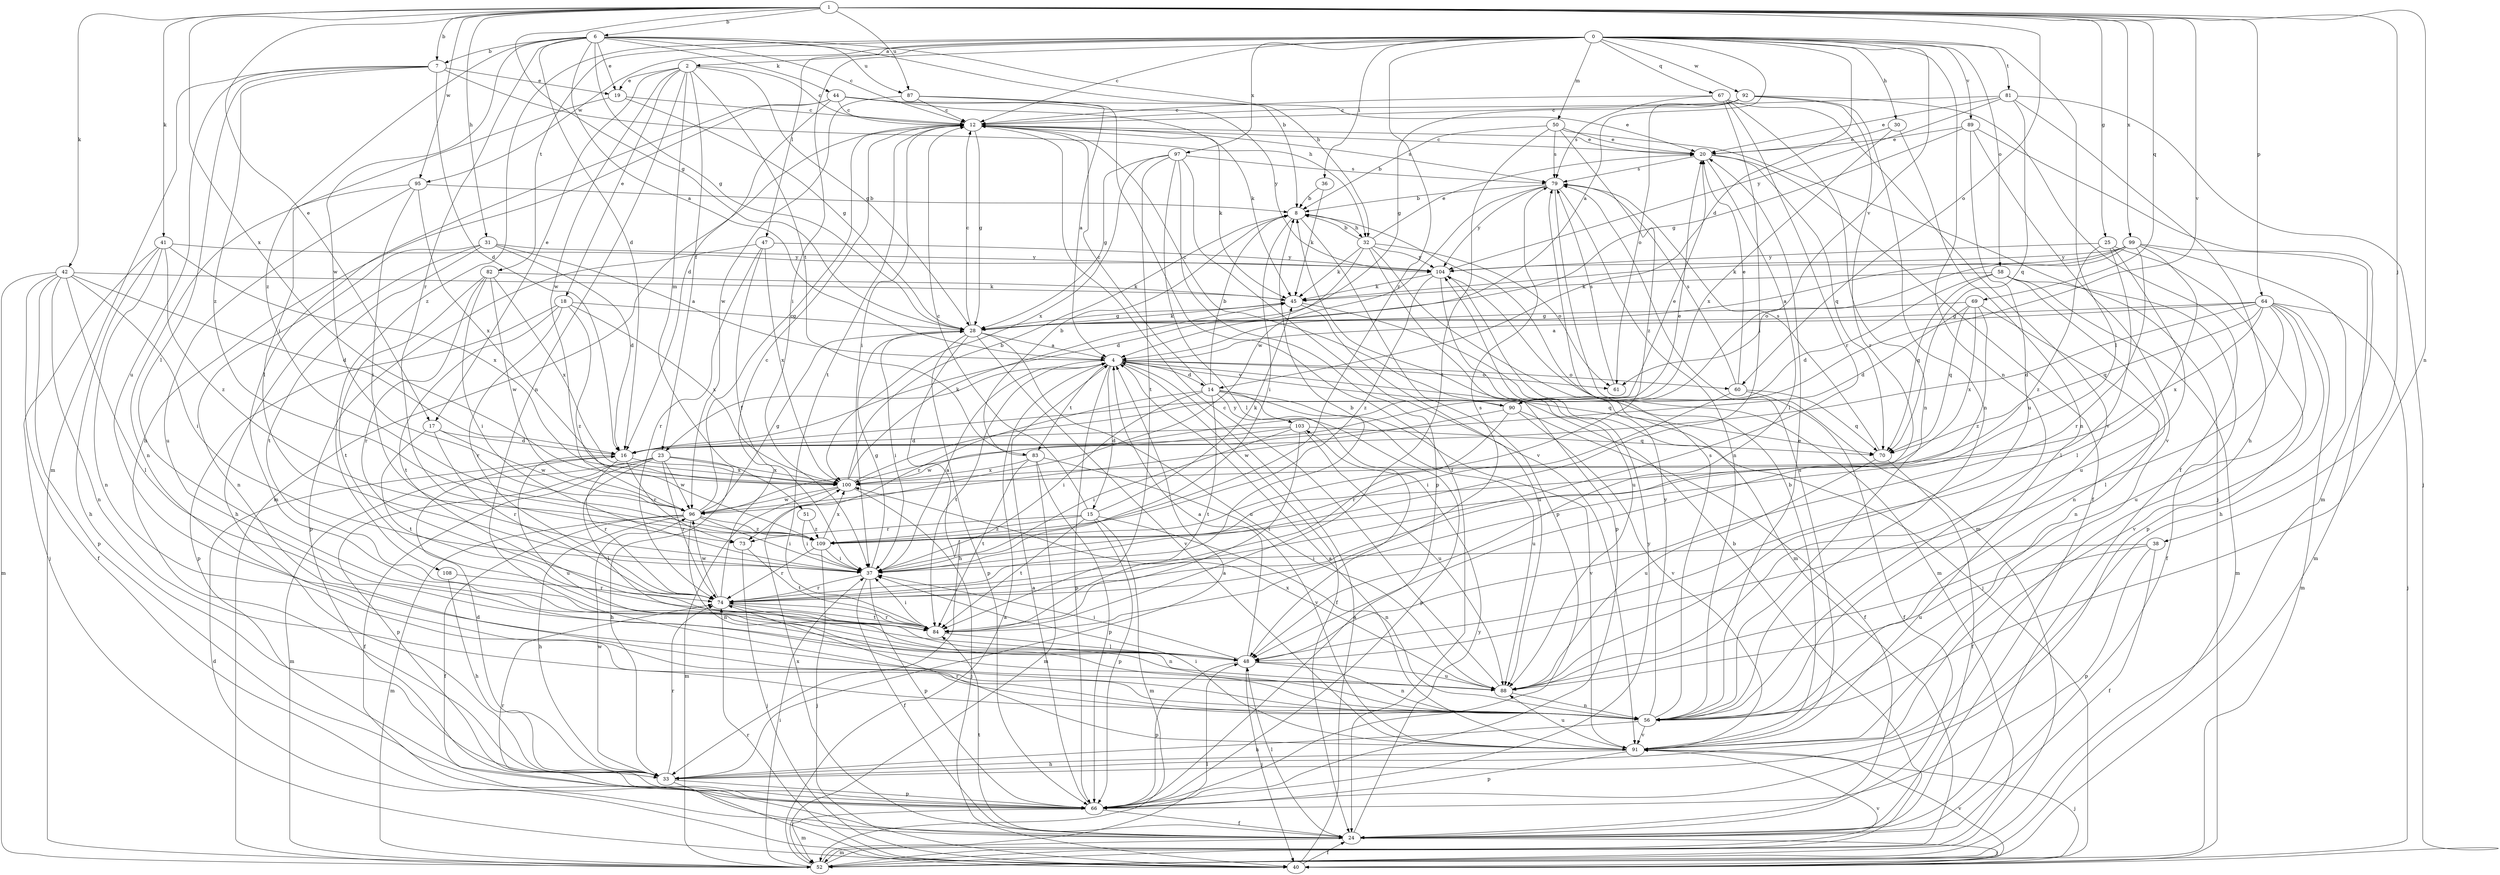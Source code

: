 strict digraph  {
0;
1;
2;
4;
6;
7;
8;
12;
14;
15;
16;
17;
18;
19;
20;
23;
24;
25;
28;
30;
31;
32;
33;
36;
37;
38;
40;
41;
42;
44;
45;
47;
48;
50;
51;
52;
56;
58;
60;
61;
64;
66;
67;
69;
70;
73;
74;
79;
81;
82;
83;
84;
87;
88;
89;
90;
91;
92;
95;
96;
97;
99;
100;
103;
104;
108;
109;
0 -> 2  [label=a];
0 -> 4  [label=a];
0 -> 12  [label=c];
0 -> 14  [label=d];
0 -> 30  [label=h];
0 -> 36  [label=i];
0 -> 37  [label=i];
0 -> 47  [label=l];
0 -> 48  [label=l];
0 -> 50  [label=m];
0 -> 56  [label=n];
0 -> 58  [label=o];
0 -> 67  [label=q];
0 -> 81  [label=t];
0 -> 82  [label=t];
0 -> 89  [label=v];
0 -> 90  [label=v];
0 -> 92  [label=w];
0 -> 95  [label=w];
0 -> 97  [label=x];
0 -> 108  [label=z];
0 -> 109  [label=z];
1 -> 6  [label=b];
1 -> 7  [label=b];
1 -> 17  [label=e];
1 -> 25  [label=g];
1 -> 28  [label=g];
1 -> 31  [label=h];
1 -> 38  [label=j];
1 -> 41  [label=k];
1 -> 42  [label=k];
1 -> 56  [label=n];
1 -> 60  [label=o];
1 -> 64  [label=p];
1 -> 69  [label=q];
1 -> 87  [label=u];
1 -> 90  [label=v];
1 -> 95  [label=w];
1 -> 99  [label=x];
1 -> 100  [label=x];
2 -> 12  [label=c];
2 -> 17  [label=e];
2 -> 18  [label=e];
2 -> 19  [label=e];
2 -> 23  [label=f];
2 -> 28  [label=g];
2 -> 51  [label=m];
2 -> 56  [label=n];
2 -> 83  [label=t];
2 -> 96  [label=w];
4 -> 14  [label=d];
4 -> 15  [label=d];
4 -> 23  [label=f];
4 -> 24  [label=f];
4 -> 60  [label=o];
4 -> 61  [label=o];
4 -> 66  [label=p];
4 -> 70  [label=q];
4 -> 83  [label=t];
4 -> 84  [label=t];
4 -> 90  [label=v];
6 -> 4  [label=a];
6 -> 7  [label=b];
6 -> 8  [label=b];
6 -> 12  [label=c];
6 -> 16  [label=d];
6 -> 19  [label=e];
6 -> 28  [label=g];
6 -> 32  [label=h];
6 -> 44  [label=k];
6 -> 73  [label=r];
6 -> 87  [label=u];
6 -> 96  [label=w];
6 -> 109  [label=z];
7 -> 16  [label=d];
7 -> 19  [label=e];
7 -> 32  [label=h];
7 -> 48  [label=l];
7 -> 52  [label=m];
7 -> 88  [label=u];
7 -> 109  [label=z];
8 -> 32  [label=h];
8 -> 37  [label=i];
8 -> 66  [label=p];
12 -> 20  [label=e];
12 -> 28  [label=g];
12 -> 37  [label=i];
12 -> 45  [label=k];
12 -> 52  [label=m];
12 -> 79  [label=s];
12 -> 84  [label=t];
14 -> 8  [label=b];
14 -> 12  [label=c];
14 -> 37  [label=i];
14 -> 66  [label=p];
14 -> 73  [label=r];
14 -> 84  [label=t];
14 -> 88  [label=u];
14 -> 91  [label=v];
14 -> 103  [label=y];
15 -> 12  [label=c];
15 -> 45  [label=k];
15 -> 52  [label=m];
15 -> 56  [label=n];
15 -> 66  [label=p];
15 -> 73  [label=r];
15 -> 84  [label=t];
15 -> 109  [label=z];
16 -> 20  [label=e];
16 -> 73  [label=r];
16 -> 74  [label=r];
16 -> 88  [label=u];
16 -> 100  [label=x];
17 -> 16  [label=d];
17 -> 74  [label=r];
17 -> 84  [label=t];
17 -> 96  [label=w];
18 -> 28  [label=g];
18 -> 66  [label=p];
18 -> 74  [label=r];
18 -> 84  [label=t];
18 -> 100  [label=x];
18 -> 109  [label=z];
19 -> 12  [label=c];
19 -> 28  [label=g];
19 -> 37  [label=i];
20 -> 12  [label=c];
20 -> 24  [label=f];
20 -> 48  [label=l];
20 -> 70  [label=q];
20 -> 79  [label=s];
23 -> 24  [label=f];
23 -> 33  [label=h];
23 -> 48  [label=l];
23 -> 52  [label=m];
23 -> 66  [label=p];
23 -> 74  [label=r];
23 -> 96  [label=w];
23 -> 100  [label=x];
24 -> 40  [label=j];
24 -> 48  [label=l];
24 -> 52  [label=m];
24 -> 84  [label=t];
24 -> 100  [label=x];
24 -> 103  [label=y];
25 -> 48  [label=l];
25 -> 66  [label=p];
25 -> 88  [label=u];
25 -> 104  [label=y];
25 -> 109  [label=z];
28 -> 4  [label=a];
28 -> 12  [label=c];
28 -> 33  [label=h];
28 -> 37  [label=i];
28 -> 45  [label=k];
28 -> 66  [label=p];
28 -> 88  [label=u];
28 -> 91  [label=v];
30 -> 20  [label=e];
30 -> 56  [label=n];
30 -> 100  [label=x];
31 -> 4  [label=a];
31 -> 16  [label=d];
31 -> 33  [label=h];
31 -> 56  [label=n];
31 -> 84  [label=t];
31 -> 104  [label=y];
32 -> 8  [label=b];
32 -> 16  [label=d];
32 -> 20  [label=e];
32 -> 45  [label=k];
32 -> 52  [label=m];
32 -> 61  [label=o];
32 -> 66  [label=p];
32 -> 104  [label=y];
33 -> 4  [label=a];
33 -> 16  [label=d];
33 -> 40  [label=j];
33 -> 66  [label=p];
33 -> 74  [label=r];
33 -> 96  [label=w];
36 -> 8  [label=b];
36 -> 45  [label=k];
37 -> 4  [label=a];
37 -> 24  [label=f];
37 -> 28  [label=g];
37 -> 66  [label=p];
37 -> 74  [label=r];
38 -> 24  [label=f];
38 -> 37  [label=i];
38 -> 66  [label=p];
38 -> 88  [label=u];
40 -> 4  [label=a];
40 -> 16  [label=d];
40 -> 24  [label=f];
40 -> 74  [label=r];
40 -> 91  [label=v];
41 -> 33  [label=h];
41 -> 40  [label=j];
41 -> 56  [label=n];
41 -> 100  [label=x];
41 -> 104  [label=y];
41 -> 109  [label=z];
42 -> 16  [label=d];
42 -> 24  [label=f];
42 -> 37  [label=i];
42 -> 45  [label=k];
42 -> 48  [label=l];
42 -> 52  [label=m];
42 -> 56  [label=n];
42 -> 66  [label=p];
44 -> 12  [label=c];
44 -> 16  [label=d];
44 -> 20  [label=e];
44 -> 33  [label=h];
44 -> 45  [label=k];
44 -> 48  [label=l];
44 -> 104  [label=y];
45 -> 28  [label=g];
45 -> 40  [label=j];
45 -> 88  [label=u];
47 -> 37  [label=i];
47 -> 66  [label=p];
47 -> 74  [label=r];
47 -> 100  [label=x];
47 -> 104  [label=y];
48 -> 4  [label=a];
48 -> 37  [label=i];
48 -> 40  [label=j];
48 -> 56  [label=n];
48 -> 66  [label=p];
48 -> 88  [label=u];
50 -> 8  [label=b];
50 -> 20  [label=e];
50 -> 40  [label=j];
50 -> 79  [label=s];
50 -> 84  [label=t];
50 -> 109  [label=z];
51 -> 37  [label=i];
51 -> 109  [label=z];
52 -> 4  [label=a];
52 -> 8  [label=b];
52 -> 37  [label=i];
52 -> 48  [label=l];
52 -> 91  [label=v];
56 -> 20  [label=e];
56 -> 33  [label=h];
56 -> 79  [label=s];
56 -> 91  [label=v];
56 -> 104  [label=y];
58 -> 16  [label=d];
58 -> 24  [label=f];
58 -> 45  [label=k];
58 -> 52  [label=m];
58 -> 56  [label=n];
58 -> 70  [label=q];
60 -> 20  [label=e];
60 -> 24  [label=f];
60 -> 37  [label=i];
60 -> 70  [label=q];
60 -> 79  [label=s];
61 -> 79  [label=s];
64 -> 4  [label=a];
64 -> 16  [label=d];
64 -> 28  [label=g];
64 -> 40  [label=j];
64 -> 48  [label=l];
64 -> 52  [label=m];
64 -> 70  [label=q];
64 -> 88  [label=u];
64 -> 91  [label=v];
64 -> 100  [label=x];
66 -> 4  [label=a];
66 -> 24  [label=f];
66 -> 52  [label=m];
66 -> 74  [label=r];
66 -> 104  [label=y];
67 -> 12  [label=c];
67 -> 37  [label=i];
67 -> 56  [label=n];
67 -> 74  [label=r];
67 -> 79  [label=s];
67 -> 91  [label=v];
69 -> 16  [label=d];
69 -> 28  [label=g];
69 -> 56  [label=n];
69 -> 70  [label=q];
69 -> 100  [label=x];
69 -> 109  [label=z];
70 -> 24  [label=f];
70 -> 79  [label=s];
70 -> 88  [label=u];
73 -> 40  [label=j];
73 -> 84  [label=t];
74 -> 8  [label=b];
74 -> 12  [label=c];
74 -> 56  [label=n];
74 -> 84  [label=t];
74 -> 96  [label=w];
79 -> 8  [label=b];
79 -> 52  [label=m];
79 -> 56  [label=n];
79 -> 96  [label=w];
79 -> 104  [label=y];
81 -> 12  [label=c];
81 -> 20  [label=e];
81 -> 33  [label=h];
81 -> 40  [label=j];
81 -> 70  [label=q];
81 -> 104  [label=y];
82 -> 37  [label=i];
82 -> 45  [label=k];
82 -> 74  [label=r];
82 -> 84  [label=t];
82 -> 96  [label=w];
82 -> 100  [label=x];
83 -> 8  [label=b];
83 -> 52  [label=m];
83 -> 66  [label=p];
83 -> 84  [label=t];
83 -> 91  [label=v];
83 -> 100  [label=x];
84 -> 37  [label=i];
84 -> 48  [label=l];
84 -> 74  [label=r];
84 -> 79  [label=s];
87 -> 4  [label=a];
87 -> 12  [label=c];
87 -> 24  [label=f];
87 -> 96  [label=w];
88 -> 12  [label=c];
88 -> 56  [label=n];
88 -> 100  [label=x];
89 -> 20  [label=e];
89 -> 28  [label=g];
89 -> 52  [label=m];
89 -> 88  [label=u];
89 -> 91  [label=v];
90 -> 12  [label=c];
90 -> 24  [label=f];
90 -> 74  [label=r];
90 -> 91  [label=v];
90 -> 96  [label=w];
91 -> 4  [label=a];
91 -> 8  [label=b];
91 -> 33  [label=h];
91 -> 37  [label=i];
91 -> 40  [label=j];
91 -> 66  [label=p];
91 -> 74  [label=r];
91 -> 79  [label=s];
91 -> 88  [label=u];
92 -> 12  [label=c];
92 -> 24  [label=f];
92 -> 28  [label=g];
92 -> 56  [label=n];
92 -> 61  [label=o];
92 -> 74  [label=r];
95 -> 8  [label=b];
95 -> 37  [label=i];
95 -> 56  [label=n];
95 -> 88  [label=u];
95 -> 100  [label=x];
96 -> 12  [label=c];
96 -> 24  [label=f];
96 -> 28  [label=g];
96 -> 33  [label=h];
96 -> 37  [label=i];
96 -> 52  [label=m];
96 -> 56  [label=n];
96 -> 109  [label=z];
97 -> 28  [label=g];
97 -> 48  [label=l];
97 -> 66  [label=p];
97 -> 79  [label=s];
97 -> 84  [label=t];
97 -> 91  [label=v];
97 -> 100  [label=x];
99 -> 4  [label=a];
99 -> 33  [label=h];
99 -> 45  [label=k];
99 -> 48  [label=l];
99 -> 52  [label=m];
99 -> 61  [label=o];
99 -> 74  [label=r];
99 -> 104  [label=y];
100 -> 8  [label=b];
100 -> 20  [label=e];
100 -> 40  [label=j];
100 -> 45  [label=k];
100 -> 52  [label=m];
100 -> 96  [label=w];
103 -> 16  [label=d];
103 -> 37  [label=i];
103 -> 70  [label=q];
103 -> 84  [label=t];
103 -> 88  [label=u];
103 -> 96  [label=w];
104 -> 45  [label=k];
104 -> 52  [label=m];
104 -> 88  [label=u];
104 -> 109  [label=z];
108 -> 33  [label=h];
108 -> 74  [label=r];
109 -> 37  [label=i];
109 -> 40  [label=j];
109 -> 74  [label=r];
109 -> 100  [label=x];
}
